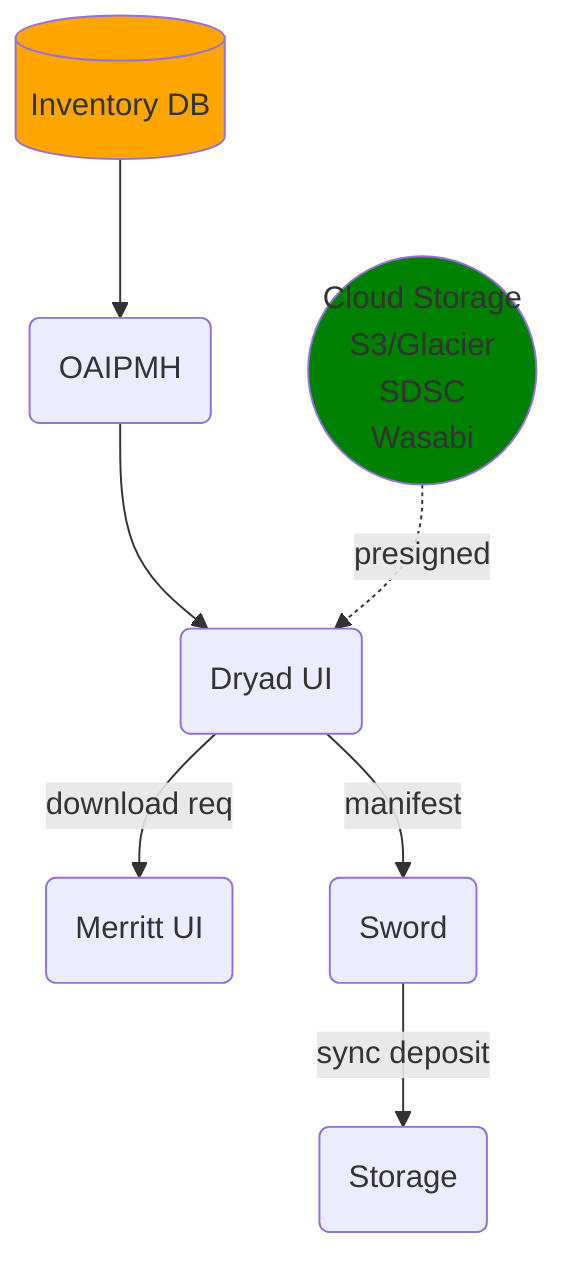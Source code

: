 graph TD
  UI(Merritt UI)
  DRYAD(Dryad UI)
  RDS[(Inventory DB)]
  CLOUD((Cloud Storage<br>S3/Glacier<br>SDSC<br>Wasabi))
  ST(Storage)
  DRYAD --> |download req| UI
  DRYAD --> |manifest| SWORD
  SWORD(Sword)
  SWORD --> |sync deposit| ST
  RDS --> OAI
  OAI(OAIPMH)
  OAI --> DRYAD
  CLOUD -.-> |presigned| DRYAD

  style CLOUD fill:green
  style RDS fill:orange